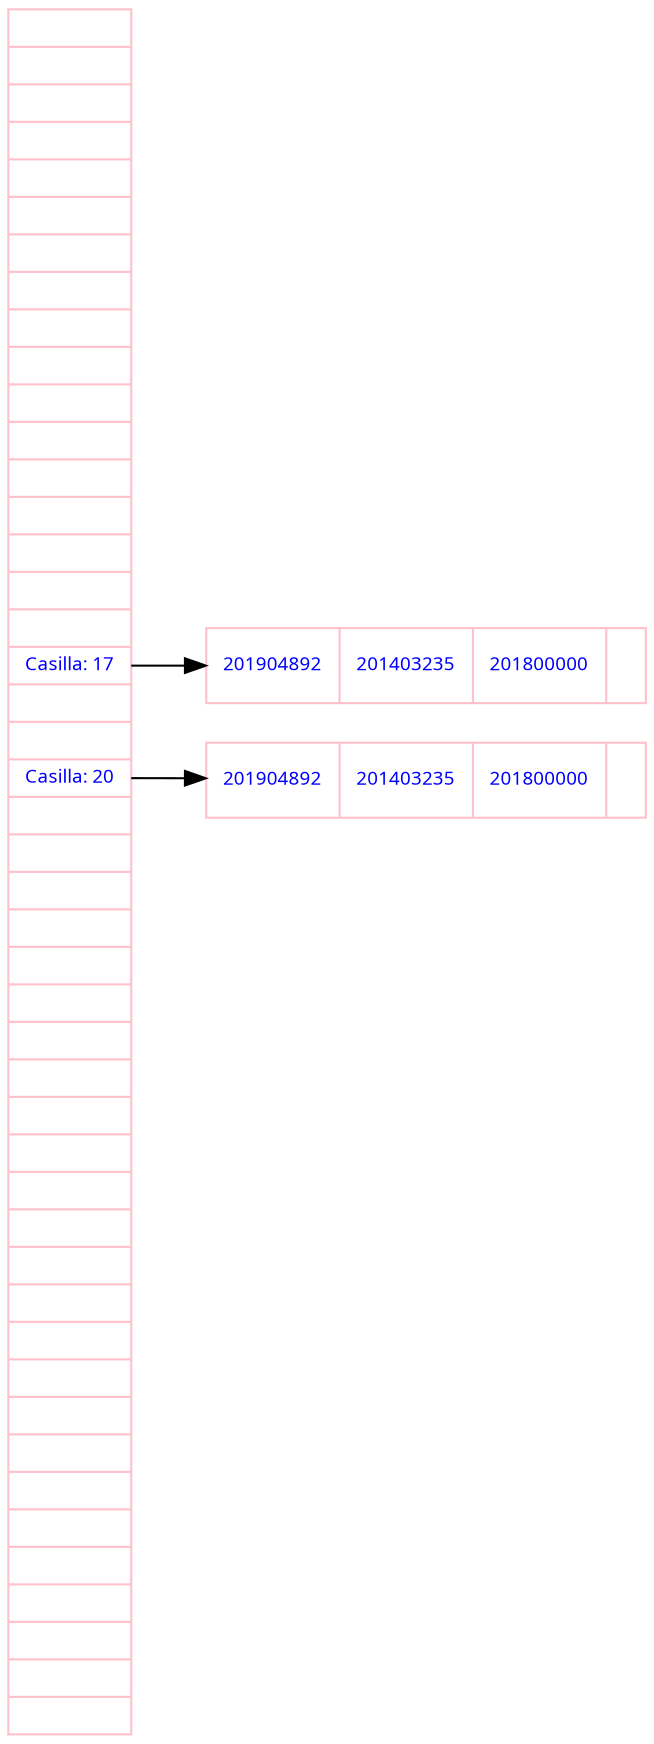 digraph G{
 node[shape=record fontsize=9 fontcolor=blue color= pink fontname = Verdana];
 rankdir=LR;
nodeR[label="<p0>|<p1>|<p2>|<p3>|<p4>|<p5>|<p6>|<p7>|<p8>|<p9>|<p10>|<p11>|<p12>|<p13>|<p14>|<p15>|<p16>|<p17>Casilla: 17|<p18>|<p19>|<p20>Casilla: 20|<p21>|<p22>|<p23>|<p24>|<p25>|<p26>|<p27>|<p28>|<p29>|<p30>|<p31>|<p32>|<p33>|<p34>|<p35>|<p36>|<p37>|<p38>|<p39>|<p40>|<p41>|<p42>|<p43>|<p44>|"];
node17[label="{<p0>201904892|<p1>201403235|<p2>201800000|}"];
nodeR:p17->node17;
node20[label="{<p0>201904892|<p1>201403235|<p2>201800000|}"];
nodeR:p20->node20;

}